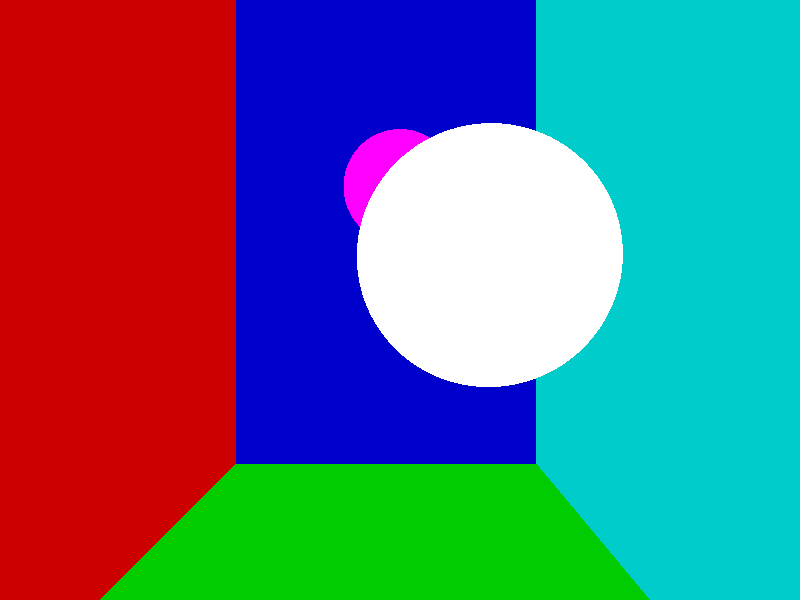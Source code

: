 // plane test (RIGHT HANDED)

camera {
  location  <0, 0, 16>
  up        <0,  1,  0>
  right     <1.33333, 0,  0>
  look_at   <0, 0, 0>
}

light_source {<1, 1, 1> color rgb <0.7, 0.7, 0.7>}

//right wall - note distance is along normal thus to move right is negative for this normal
plane {<-1, 0, 0>, -6
  pigment {color rgb <0.8, 0.0, 0.0>}
  finish {ambient 0.4 diffuse 0.8, reflection 0.5}
}

//bottom
plane {<0, 1, 0>, -6
  pigment {color rgb <0.0, 0.8, 0.0>}
  finish {ambient 0.4 diffuse 0.8, reflection 0.5}
}

//back
plane {<0, 0, 1>, -6
  pigment {color rgb <0.0, 0.0, 0.8>}
  finish {ambient 0.4 diffuse 0.8, reflection 0.5}
}

//left
plane {<1, 0, 0>, -5
  pigment {color rgbf <0.0, 0.8, 0.8>}
  finish {ambient 0.4 diffuse 0.8, reflection 0.5}
}

sphere { <-2, 1, 2>, 3
  pigment { color rgbf <1.0, 1.0, 1.0, 0.95> }
  finish { ambient 0.02 diffuse 0.4 specular 10.0 roughness 0.03 refraction 1.0 ior 1.02 }
}

sphere { <0, 3, 0>, 1.5
  pigment { color rgb <1.0, 0.0, 1.0> }
  finish { ambient 0.2 diffuse 0.4 specular 10.0}
}

